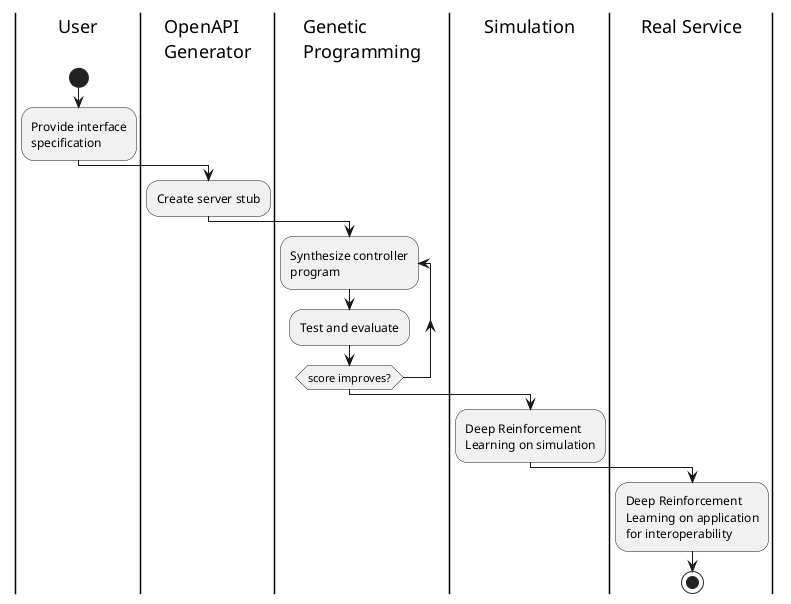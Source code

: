 @startuml
skinparam monochrome true
skinparam componentStyle uml2

| User |
start
:Provide interface
specification;

|OpenAPI\nGenerator|
:Create server stub;

|Genetic\nProgramming|

repeat :Synthesize controller\nprogram;

:Test and evaluate;
repeat while (score improves?)

| Simulation |

:Deep Reinforcement
Learning on simulation;

| Real Service |

:Deep Reinforcement
Learning on application
for interoperability;

stop
@enduml